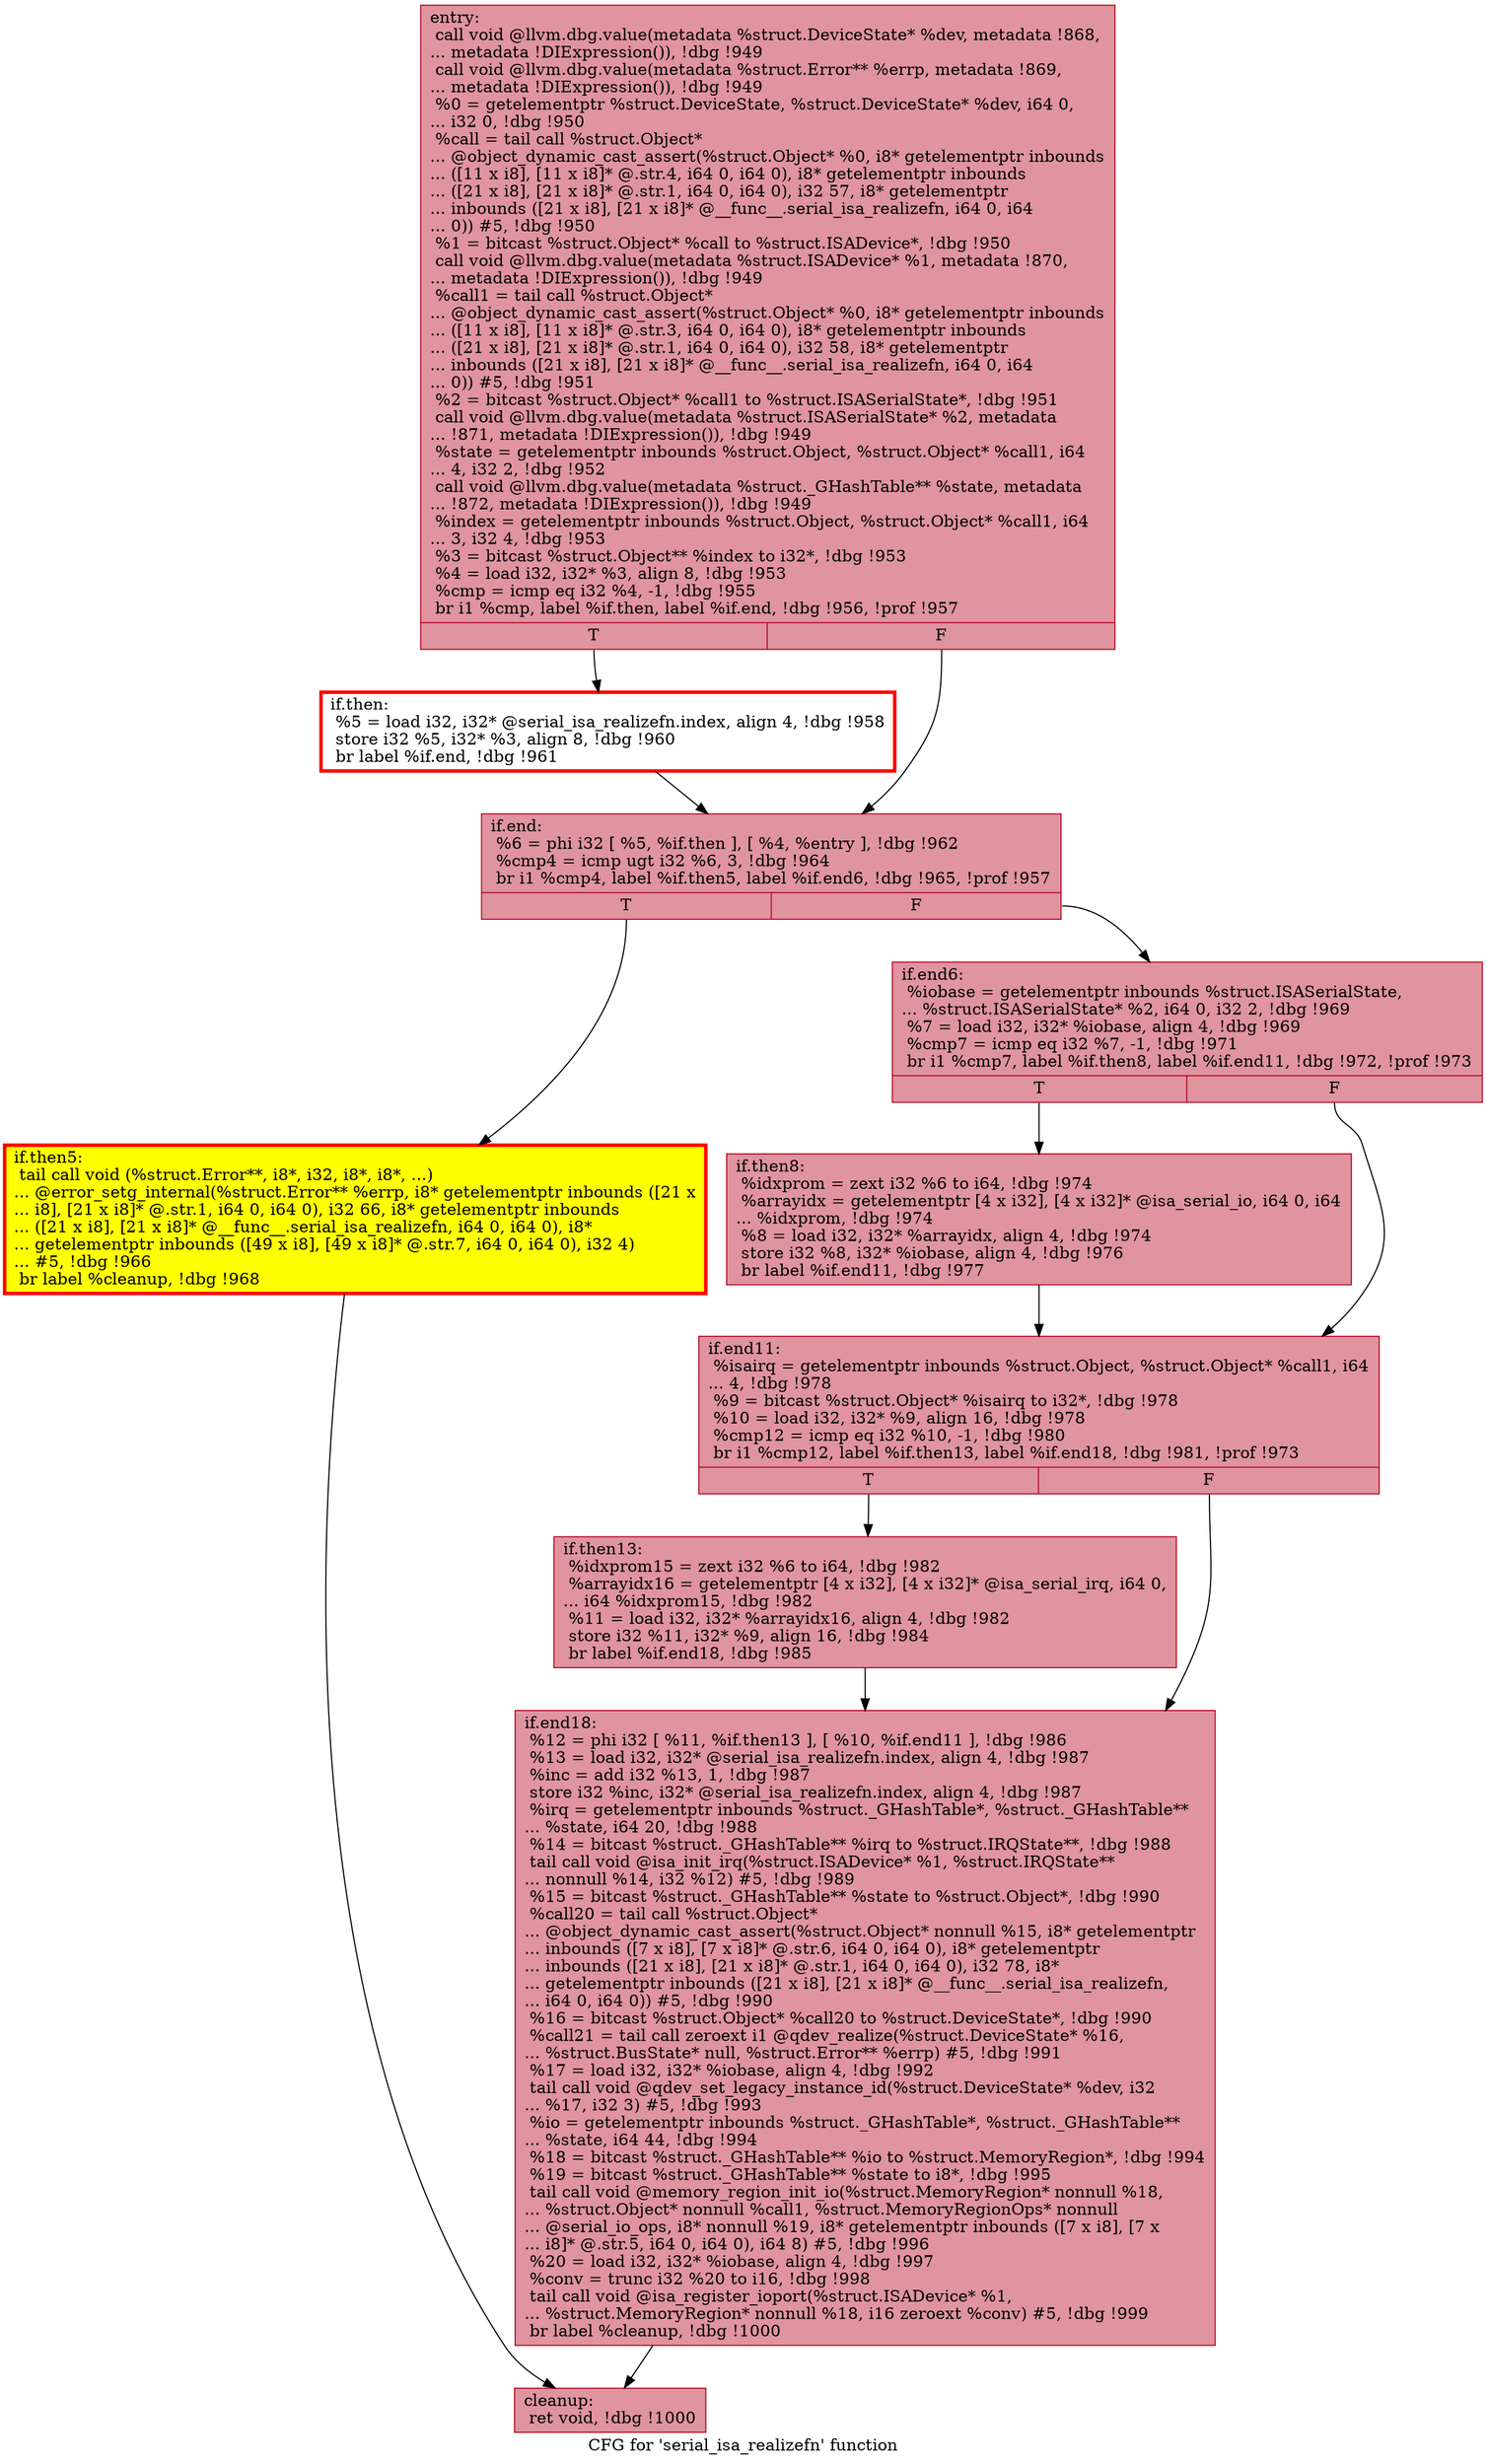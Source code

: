 digraph "CFG for 'serial_isa_realizefn' function" {
	label="CFG for 'serial_isa_realizefn' function";

	Node0x5619cda5a990 [shape=record,color="#b70d28ff", style=filled, fillcolor="#b70d2870",label="{entry:\l  call void @llvm.dbg.value(metadata %struct.DeviceState* %dev, metadata !868,\l... metadata !DIExpression()), !dbg !949\l  call void @llvm.dbg.value(metadata %struct.Error** %errp, metadata !869,\l... metadata !DIExpression()), !dbg !949\l  %0 = getelementptr %struct.DeviceState, %struct.DeviceState* %dev, i64 0,\l... i32 0, !dbg !950\l  %call = tail call %struct.Object*\l... @object_dynamic_cast_assert(%struct.Object* %0, i8* getelementptr inbounds\l... ([11 x i8], [11 x i8]* @.str.4, i64 0, i64 0), i8* getelementptr inbounds\l... ([21 x i8], [21 x i8]* @.str.1, i64 0, i64 0), i32 57, i8* getelementptr\l... inbounds ([21 x i8], [21 x i8]* @__func__.serial_isa_realizefn, i64 0, i64\l... 0)) #5, !dbg !950\l  %1 = bitcast %struct.Object* %call to %struct.ISADevice*, !dbg !950\l  call void @llvm.dbg.value(metadata %struct.ISADevice* %1, metadata !870,\l... metadata !DIExpression()), !dbg !949\l  %call1 = tail call %struct.Object*\l... @object_dynamic_cast_assert(%struct.Object* %0, i8* getelementptr inbounds\l... ([11 x i8], [11 x i8]* @.str.3, i64 0, i64 0), i8* getelementptr inbounds\l... ([21 x i8], [21 x i8]* @.str.1, i64 0, i64 0), i32 58, i8* getelementptr\l... inbounds ([21 x i8], [21 x i8]* @__func__.serial_isa_realizefn, i64 0, i64\l... 0)) #5, !dbg !951\l  %2 = bitcast %struct.Object* %call1 to %struct.ISASerialState*, !dbg !951\l  call void @llvm.dbg.value(metadata %struct.ISASerialState* %2, metadata\l... !871, metadata !DIExpression()), !dbg !949\l  %state = getelementptr inbounds %struct.Object, %struct.Object* %call1, i64\l... 4, i32 2, !dbg !952\l  call void @llvm.dbg.value(metadata %struct._GHashTable** %state, metadata\l... !872, metadata !DIExpression()), !dbg !949\l  %index = getelementptr inbounds %struct.Object, %struct.Object* %call1, i64\l... 3, i32 4, !dbg !953\l  %3 = bitcast %struct.Object** %index to i32*, !dbg !953\l  %4 = load i32, i32* %3, align 8, !dbg !953\l  %cmp = icmp eq i32 %4, -1, !dbg !955\l  br i1 %cmp, label %if.then, label %if.end, !dbg !956, !prof !957\l|{<s0>T|<s1>F}}"];
	Node0x5619cda5a990:s0 -> Node0x5619cdddc110;
	Node0x5619cda5a990:s1 -> Node0x5619cdddc160;
	Node0x5619cdddc110 [shape=record,penwidth=3.0, color="red",label="{if.then:                                          \l  %5 = load i32, i32* @serial_isa_realizefn.index, align 4, !dbg !958\l  store i32 %5, i32* %3, align 8, !dbg !960\l  br label %if.end, !dbg !961\l}"];
	Node0x5619cdddc110 -> Node0x5619cdddc160;
	Node0x5619cdddc160 [shape=record,color="#b70d28ff", style=filled, fillcolor="#b70d2870",label="{if.end:                                           \l  %6 = phi i32 [ %5, %if.then ], [ %4, %entry ], !dbg !962\l  %cmp4 = icmp ugt i32 %6, 3, !dbg !964\l  br i1 %cmp4, label %if.then5, label %if.end6, !dbg !965, !prof !957\l|{<s0>T|<s1>F}}"];
	Node0x5619cdddc160:s0 -> Node0x5619cdddccd0;
	Node0x5619cdddc160:s1 -> Node0x5619cdddcd40;
	Node0x5619cdddccd0 [shape=record,penwidth=3.0, style="filled", color="red", fillcolor="yellow",label="{if.then5:                                         \l  tail call void (%struct.Error**, i8*, i32, i8*, i8*, ...)\l... @error_setg_internal(%struct.Error** %errp, i8* getelementptr inbounds ([21 x\l... i8], [21 x i8]* @.str.1, i64 0, i64 0), i32 66, i8* getelementptr inbounds\l... ([21 x i8], [21 x i8]* @__func__.serial_isa_realizefn, i64 0, i64 0), i8*\l... getelementptr inbounds ([49 x i8], [49 x i8]* @.str.7, i64 0, i64 0), i32 4)\l... #5, !dbg !966\l  br label %cleanup, !dbg !968\l}"];
	Node0x5619cdddccd0 -> Node0x5619cddddc80;
	Node0x5619cdddcd40 [shape=record,color="#b70d28ff", style=filled, fillcolor="#b70d2870",label="{if.end6:                                          \l  %iobase = getelementptr inbounds %struct.ISASerialState,\l... %struct.ISASerialState* %2, i64 0, i32 2, !dbg !969\l  %7 = load i32, i32* %iobase, align 4, !dbg !969\l  %cmp7 = icmp eq i32 %7, -1, !dbg !971\l  br i1 %cmp7, label %if.then8, label %if.end11, !dbg !972, !prof !973\l|{<s0>T|<s1>F}}"];
	Node0x5619cdddcd40:s0 -> Node0x5619cdddd550;
	Node0x5619cdddcd40:s1 -> Node0x5619cddde3e0;
	Node0x5619cdddd550 [shape=record,color="#b70d28ff", style=filled, fillcolor="#b70d2870",label="{if.then8:                                         \l  %idxprom = zext i32 %6 to i64, !dbg !974\l  %arrayidx = getelementptr [4 x i32], [4 x i32]* @isa_serial_io, i64 0, i64\l... %idxprom, !dbg !974\l  %8 = load i32, i32* %arrayidx, align 4, !dbg !974\l  store i32 %8, i32* %iobase, align 4, !dbg !976\l  br label %if.end11, !dbg !977\l}"];
	Node0x5619cdddd550 -> Node0x5619cddde3e0;
	Node0x5619cddde3e0 [shape=record,color="#b70d28ff", style=filled, fillcolor="#b70d2870",label="{if.end11:                                         \l  %isairq = getelementptr inbounds %struct.Object, %struct.Object* %call1, i64\l... 4, !dbg !978\l  %9 = bitcast %struct.Object* %isairq to i32*, !dbg !978\l  %10 = load i32, i32* %9, align 16, !dbg !978\l  %cmp12 = icmp eq i32 %10, -1, !dbg !980\l  br i1 %cmp12, label %if.then13, label %if.end18, !dbg !981, !prof !973\l|{<s0>T|<s1>F}}"];
	Node0x5619cddde3e0:s0 -> Node0x5619cdd4a760;
	Node0x5619cddde3e0:s1 -> Node0x5619cdde0360;
	Node0x5619cdd4a760 [shape=record,color="#b70d28ff", style=filled, fillcolor="#b70d2870",label="{if.then13:                                        \l  %idxprom15 = zext i32 %6 to i64, !dbg !982\l  %arrayidx16 = getelementptr [4 x i32], [4 x i32]* @isa_serial_irq, i64 0,\l... i64 %idxprom15, !dbg !982\l  %11 = load i32, i32* %arrayidx16, align 4, !dbg !982\l  store i32 %11, i32* %9, align 16, !dbg !984\l  br label %if.end18, !dbg !985\l}"];
	Node0x5619cdd4a760 -> Node0x5619cdde0360;
	Node0x5619cdde0360 [shape=record,color="#b70d28ff", style=filled, fillcolor="#b70d2870",label="{if.end18:                                         \l  %12 = phi i32 [ %11, %if.then13 ], [ %10, %if.end11 ], !dbg !986\l  %13 = load i32, i32* @serial_isa_realizefn.index, align 4, !dbg !987\l  %inc = add i32 %13, 1, !dbg !987\l  store i32 %inc, i32* @serial_isa_realizefn.index, align 4, !dbg !987\l  %irq = getelementptr inbounds %struct._GHashTable*, %struct._GHashTable**\l... %state, i64 20, !dbg !988\l  %14 = bitcast %struct._GHashTable** %irq to %struct.IRQState**, !dbg !988\l  tail call void @isa_init_irq(%struct.ISADevice* %1, %struct.IRQState**\l... nonnull %14, i32 %12) #5, !dbg !989\l  %15 = bitcast %struct._GHashTable** %state to %struct.Object*, !dbg !990\l  %call20 = tail call %struct.Object*\l... @object_dynamic_cast_assert(%struct.Object* nonnull %15, i8* getelementptr\l... inbounds ([7 x i8], [7 x i8]* @.str.6, i64 0, i64 0), i8* getelementptr\l... inbounds ([21 x i8], [21 x i8]* @.str.1, i64 0, i64 0), i32 78, i8*\l... getelementptr inbounds ([21 x i8], [21 x i8]* @__func__.serial_isa_realizefn,\l... i64 0, i64 0)) #5, !dbg !990\l  %16 = bitcast %struct.Object* %call20 to %struct.DeviceState*, !dbg !990\l  %call21 = tail call zeroext i1 @qdev_realize(%struct.DeviceState* %16,\l... %struct.BusState* null, %struct.Error** %errp) #5, !dbg !991\l  %17 = load i32, i32* %iobase, align 4, !dbg !992\l  tail call void @qdev_set_legacy_instance_id(%struct.DeviceState* %dev, i32\l... %17, i32 3) #5, !dbg !993\l  %io = getelementptr inbounds %struct._GHashTable*, %struct._GHashTable**\l... %state, i64 44, !dbg !994\l  %18 = bitcast %struct._GHashTable** %io to %struct.MemoryRegion*, !dbg !994\l  %19 = bitcast %struct._GHashTable** %state to i8*, !dbg !995\l  tail call void @memory_region_init_io(%struct.MemoryRegion* nonnull %18,\l... %struct.Object* nonnull %call1, %struct.MemoryRegionOps* nonnull\l... @serial_io_ops, i8* nonnull %19, i8* getelementptr inbounds ([7 x i8], [7 x\l... i8]* @.str.5, i64 0, i64 0), i64 8) #5, !dbg !996\l  %20 = load i32, i32* %iobase, align 4, !dbg !997\l  %conv = trunc i32 %20 to i16, !dbg !998\l  tail call void @isa_register_ioport(%struct.ISADevice* %1,\l... %struct.MemoryRegion* nonnull %18, i16 zeroext %conv) #5, !dbg !999\l  br label %cleanup, !dbg !1000\l}"];
	Node0x5619cdde0360 -> Node0x5619cddddc80;
	Node0x5619cddddc80 [shape=record,color="#b70d28ff", style=filled, fillcolor="#b70d2870",label="{cleanup:                                          \l  ret void, !dbg !1000\l}"];
}
